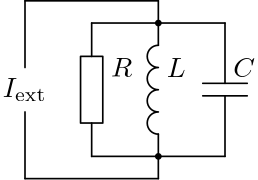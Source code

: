 <?xml version="1.0"?>
<!DOCTYPE ipe SYSTEM "ipe.dtd">
<ipe version="70005" creator="Ipe 7.1.5">
<info created="D:20150628163424" modified="D:20150628163949"/>
<preamble>\usepackage{amsmath}</preamble>
<ipestyle name="basic">
<symbol name="arrow/arc(spx)">
<path stroke="sym-stroke" fill="sym-stroke" pen="sym-pen">
0 0 m
-1 0.333 l
-1 -0.333 l
h
</path>
</symbol>
<symbol name="arrow/farc(spx)">
<path stroke="sym-stroke" fill="white" pen="sym-pen">
0 0 m
-1 0.333 l
-1 -0.333 l
h
</path>
</symbol>
<symbol name="mark/circle(sx)" transformations="translations">
<path fill="sym-stroke">
0.6 0 0 0.6 0 0 e
0.4 0 0 0.4 0 0 e
</path>
</symbol>
<symbol name="mark/disk(sx)" transformations="translations">
<path fill="sym-stroke">
0.6 0 0 0.6 0 0 e
</path>
</symbol>
<symbol name="mark/fdisk(sfx)" transformations="translations">
<group>
<path fill="sym-fill">
0.5 0 0 0.5 0 0 e
</path>
<path fill="sym-stroke" fillrule="eofill">
0.6 0 0 0.6 0 0 e
0.4 0 0 0.4 0 0 e
</path>
</group>
</symbol>
<symbol name="mark/box(sx)" transformations="translations">
<path fill="sym-stroke" fillrule="eofill">
-0.6 -0.6 m
0.6 -0.6 l
0.6 0.6 l
-0.6 0.6 l
h
-0.4 -0.4 m
0.4 -0.4 l
0.4 0.4 l
-0.4 0.4 l
h
</path>
</symbol>
<symbol name="mark/square(sx)" transformations="translations">
<path fill="sym-stroke">
-0.6 -0.6 m
0.6 -0.6 l
0.6 0.6 l
-0.6 0.6 l
h
</path>
</symbol>
<symbol name="mark/fsquare(sfx)" transformations="translations">
<group>
<path fill="sym-fill">
-0.5 -0.5 m
0.5 -0.5 l
0.5 0.5 l
-0.5 0.5 l
h
</path>
<path fill="sym-stroke" fillrule="eofill">
-0.6 -0.6 m
0.6 -0.6 l
0.6 0.6 l
-0.6 0.6 l
h
-0.4 -0.4 m
0.4 -0.4 l
0.4 0.4 l
-0.4 0.4 l
h
</path>
</group>
</symbol>
<symbol name="mark/cross(sx)" transformations="translations">
<group>
<path fill="sym-stroke">
-0.43 -0.57 m
0.57 0.43 l
0.43 0.57 l
-0.57 -0.43 l
h
</path>
<path fill="sym-stroke">
-0.43 0.57 m
0.57 -0.43 l
0.43 -0.57 l
-0.57 0.43 l
h
</path>
</group>
</symbol>
<symbol name="arrow/fnormal(spx)">
<path stroke="sym-stroke" fill="white" pen="sym-pen">
0 0 m
-1 0.333 l
-1 -0.333 l
h
</path>
</symbol>
<symbol name="arrow/pointed(spx)">
<path stroke="sym-stroke" fill="sym-stroke" pen="sym-pen">
0 0 m
-1 0.333 l
-0.8 0 l
-1 -0.333 l
h
</path>
</symbol>
<symbol name="arrow/fpointed(spx)">
<path stroke="sym-stroke" fill="white" pen="sym-pen">
0 0 m
-1 0.333 l
-0.8 0 l
-1 -0.333 l
h
</path>
</symbol>
<symbol name="arrow/linear(spx)">
<path stroke="sym-stroke" pen="sym-pen">
-1 0.333 m
0 0 l
-1 -0.333 l
</path>
</symbol>
<symbol name="arrow/fdouble(spx)">
<path stroke="sym-stroke" fill="white" pen="sym-pen">
0 0 m
-1 0.333 l
-1 -0.333 l
h
-1 0 m
-2 0.333 l
-2 -0.333 l
h
</path>
</symbol>
<symbol name="arrow/double(spx)">
<path stroke="sym-stroke" fill="sym-stroke" pen="sym-pen">
0 0 m
-1 0.333 l
-1 -0.333 l
h
-1 0 m
-2 0.333 l
-2 -0.333 l
h
</path>
</symbol>
<pen name="heavier" value="0.8"/>
<pen name="fat" value="1.2"/>
<pen name="ultrafat" value="2"/>
<symbolsize name="large" value="5"/>
<symbolsize name="small" value="2"/>
<symbolsize name="tiny" value="1.1"/>
<arrowsize name="large" value="10"/>
<arrowsize name="small" value="5"/>
<arrowsize name="tiny" value="3"/>
<color name="red" value="1 0 0"/>
<color name="green" value="0 1 0"/>
<color name="blue" value="0 0 1"/>
<color name="yellow" value="1 1 0"/>
<color name="orange" value="1 0.647 0"/>
<color name="gold" value="1 0.843 0"/>
<color name="purple" value="0.627 0.125 0.941"/>
<color name="gray" value="0.745"/>
<color name="brown" value="0.647 0.165 0.165"/>
<color name="navy" value="0 0 0.502"/>
<color name="pink" value="1 0.753 0.796"/>
<color name="seagreen" value="0.18 0.545 0.341"/>
<color name="turquoise" value="0.251 0.878 0.816"/>
<color name="violet" value="0.933 0.51 0.933"/>
<color name="darkblue" value="0 0 0.545"/>
<color name="darkcyan" value="0 0.545 0.545"/>
<color name="darkgray" value="0.663"/>
<color name="darkgreen" value="0 0.392 0"/>
<color name="darkmagenta" value="0.545 0 0.545"/>
<color name="darkorange" value="1 0.549 0"/>
<color name="darkred" value="0.545 0 0"/>
<color name="lightblue" value="0.678 0.847 0.902"/>
<color name="lightcyan" value="0.878 1 1"/>
<color name="lightgray" value="0.827"/>
<color name="lightgreen" value="0.565 0.933 0.565"/>
<color name="lightyellow" value="1 1 0.878"/>
<dashstyle name="dashed" value="[4] 0"/>
<dashstyle name="dotted" value="[1 3] 0"/>
<dashstyle name="dash dotted" value="[4 2 1 2] 0"/>
<dashstyle name="dash dot dotted" value="[4 2 1 2 1 2] 0"/>
<textsize name="large" value="\large"/>
<textsize name="Large" value="\Large"/>
<textsize name="LARGE" value="\LARGE"/>
<textsize name="huge" value="\huge"/>
<textsize name="Huge" value="\Huge"/>
<textsize name="small" value="\small"/>
<textsize name="footnote" value="\footnotesize"/>
<textsize name="tiny" value="\tiny"/>
<textstyle name="center" begin="\begin{center}" end="\end{center}"/>
<textstyle name="itemize" begin="\begin{itemize}" end="\end{itemize}"/>
<textstyle name="item" begin="\begin{itemize}\item{}" end="\end{itemize}"/>
<gridsize name="4 pts" value="4"/>
<gridsize name="8 pts (~3 mm)" value="8"/>
<gridsize name="16 pts (~6 mm)" value="16"/>
<gridsize name="32 pts (~12 mm)" value="32"/>
<gridsize name="10 pts (~3.5 mm)" value="10"/>
<gridsize name="20 pts (~7 mm)" value="20"/>
<gridsize name="14 pts (~5 mm)" value="14"/>
<gridsize name="28 pts (~10 mm)" value="28"/>
<gridsize name="56 pts (~20 mm)" value="56"/>
<anglesize name="90 deg" value="90"/>
<anglesize name="60 deg" value="60"/>
<anglesize name="45 deg" value="45"/>
<anglesize name="30 deg" value="30"/>
<anglesize name="22.5 deg" value="22.5"/>
<tiling name="falling" angle="-60" step="4" width="1"/>
<tiling name="rising" angle="30" step="4" width="1"/>
</ipestyle>
<page>
<layer name="alpha"/>
<view layers="alpha" active="alpha"/>
<path layer="alpha" matrix="1 0 0 1 0 52" stroke="black" pen="0.6" cap="1">
240 720 m
4 0 0 4 240 716 240 712 a
4 0 0 4 240 708 240 704 a
4 0 0 4 240 700 240 696 a
4 0 0 4 240 692 240 688 a
</path>
<path matrix="1 0 0 1 -8 66.3" stroke="black" pen="0.6" cap="1">
264 692 m
280 692 l
</path>
<path matrix="1 0 0 1 -8 65.8" stroke="black" pen="0.6" cap="1">
264 688 m
280 688 l
</path>
<path matrix="1 0 0 1 -72 68" stroke="black" pen="0.6" cap="1">
284 700 m
284 676 l
292 676 l
292 700 l
h
</path>
<path matrix="1 0 0 1 0 68" stroke="black" pen="0.6" cap="1">
240 672 m
240 664 l
</path>
<path matrix="1 0 0 1 0 68" stroke="black" pen="0.6" cap="1">
264 685.8 m
264 664 l
</path>
<path matrix="1 0 0 1 -72 68" stroke="black" pen="0.6" cap="1">
288 676 m
288 664 l
</path>
<path matrix="1 0 0 1 0 68" stroke="black" pen="0.6" cap="1">
240 704 m
240 712 l
</path>
<path matrix="1 0 0 1 0 68" stroke="black" pen="0.6" cap="1">
264 690.3 m
264 712 l
</path>
<path matrix="1 0 0 1 -72 68" stroke="black" pen="0.6" cap="1">
288 700 m
288 712 l
</path>
<path matrix="1 0 0 1 -24 68" stroke="black" pen="0.6" cap="1">
240 712 m
288 712 l
</path>
<path matrix="1 0 0 1 -24 68" stroke="black" pen="0.6" cap="1">
240 664 m
288 664 l
</path>
<path matrix="1 0 0 1 -24 68" stroke="black" pen="0.6" cap="1">
264 712 m
264 720 l
</path>
<path matrix="1 0 0 1 -24 68" stroke="black" pen="0.6" cap="1">
264 664 m
264 656 l
</path>
<use matrix="1 0 0 1 -24 68" name="mark/disk(sx)" pos="264 712" size="small" stroke="black"/>
<use matrix="1 0 0 1 -24 68" name="mark/disk(sx)" pos="264 664" size="small" stroke="black"/>
<path matrix="1 0 0 1 -24 68" stroke="black" pen="0.6" cap="1">
264 720 m
216 720 l
</path>
<path matrix="1 0 0 1 -24 68" stroke="black" pen="0.6" cap="1">
264 656 m
216 656 l
</path>
<path matrix="1 0 0 1 -24 68" stroke="black" pen="0.6" cap="1">
216 720 m
216 696 l
</path>
<path matrix="1 0 0 1 -24 68" stroke="black" pen="0.6" cap="1">
216 656 m
216 680 l
</path>
<text matrix="1 0 0 1 -1 64" transformations="translations" pos="244 700" stroke="black" type="label" width="6.78" height="6.808" depth="0" valign="center">$L$</text>
<text matrix="1 0 0 1 15 68" transformations="translations" pos="252 696" stroke="black" type="label" width="7.833" height="6.808" depth="0" valign="center">$C$</text>
<text matrix="1 0 0 1 -77 76" transformations="translations" pos="300 688" stroke="black" type="label" width="7.641" height="6.808" depth="0" valign="center">$R$</text>
<text matrix="1 0 0 1 -32 68" transformations="translations" pos="216 688" stroke="black" type="label" width="15.719" height="6.812" depth="1.49" valign="center">$I_\text{ext}$</text>
</page>
</ipe>
